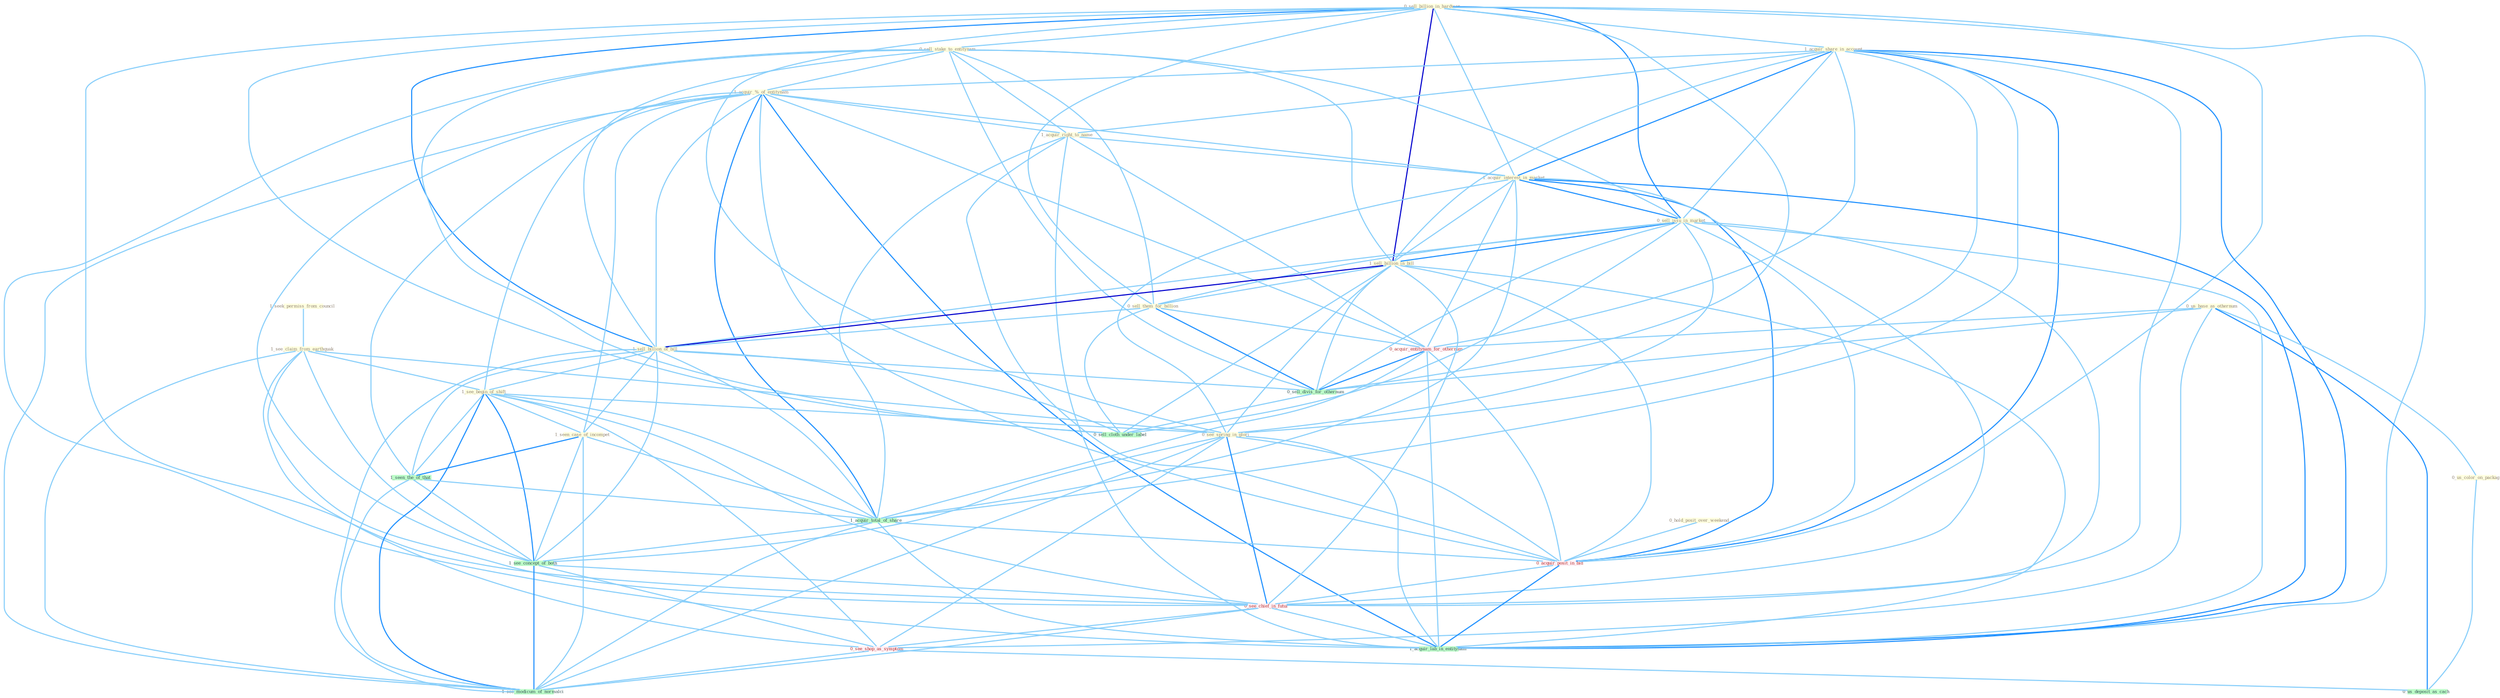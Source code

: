 Graph G{ 
    node
    [shape=polygon,style=filled,width=.5,height=.06,color="#BDFCC9",fixedsize=true,fontsize=4,
    fontcolor="#2f4f4f"];
    {node
    [color="#ffffe0", fontcolor="#8b7d6b"] "0_sell_billion_in_hardwar " "0_sell_stake_to_entitynam " "1_acquir_share_in_account " "1_acquir_%_of_entitynam " "1_seek_permiss_from_council " "1_see_claim_from_earthquak " "1_acquir_right_to_name " "1_acquir_interest_in_market " "0_us_base_as_othernum " "0_sell_issu_in_market " "0_us_color_on_packag " "1_sell_billion_in_bill " "0_sell_them_for_billion " "1_sell_billion_of_bill " "1_see_begin_of_shift " "1_seen_case_of_incompet " "0_see_spring_in_glori " "0_hold_posit_over_weekend "}
{node [color="#fff0f5", fontcolor="#b22222"] "0_acquir_entitynam_for_othernum " "0_acquir_posit_in_bid " "0_see_chief_in_futur " "0_see_shop_as_symptom "}
edge [color="#B0E2FF"];

	"0_sell_billion_in_hardwar " -- "0_sell_stake_to_entitynam " [w="1", color="#87cefa" ];
	"0_sell_billion_in_hardwar " -- "1_acquir_share_in_account " [w="1", color="#87cefa" ];
	"0_sell_billion_in_hardwar " -- "1_acquir_interest_in_market " [w="1", color="#87cefa" ];
	"0_sell_billion_in_hardwar " -- "0_sell_issu_in_market " [w="2", color="#1e90ff" , len=0.8];
	"0_sell_billion_in_hardwar " -- "1_sell_billion_in_bill " [w="3", color="#0000cd" , len=0.6];
	"0_sell_billion_in_hardwar " -- "0_sell_them_for_billion " [w="1", color="#87cefa" ];
	"0_sell_billion_in_hardwar " -- "1_sell_billion_of_bill " [w="2", color="#1e90ff" , len=0.8];
	"0_sell_billion_in_hardwar " -- "0_see_spring_in_glori " [w="1", color="#87cefa" ];
	"0_sell_billion_in_hardwar " -- "0_sell_divis_for_othernum " [w="1", color="#87cefa" ];
	"0_sell_billion_in_hardwar " -- "0_sell_cloth_under_label " [w="1", color="#87cefa" ];
	"0_sell_billion_in_hardwar " -- "0_acquir_posit_in_bid " [w="1", color="#87cefa" ];
	"0_sell_billion_in_hardwar " -- "0_see_chief_in_futur " [w="1", color="#87cefa" ];
	"0_sell_billion_in_hardwar " -- "1_acquir_lab_in_entitynam " [w="1", color="#87cefa" ];
	"0_sell_stake_to_entitynam " -- "1_acquir_%_of_entitynam " [w="1", color="#87cefa" ];
	"0_sell_stake_to_entitynam " -- "1_acquir_right_to_name " [w="1", color="#87cefa" ];
	"0_sell_stake_to_entitynam " -- "0_sell_issu_in_market " [w="1", color="#87cefa" ];
	"0_sell_stake_to_entitynam " -- "1_sell_billion_in_bill " [w="1", color="#87cefa" ];
	"0_sell_stake_to_entitynam " -- "0_sell_them_for_billion " [w="1", color="#87cefa" ];
	"0_sell_stake_to_entitynam " -- "1_sell_billion_of_bill " [w="1", color="#87cefa" ];
	"0_sell_stake_to_entitynam " -- "0_sell_divis_for_othernum " [w="1", color="#87cefa" ];
	"0_sell_stake_to_entitynam " -- "0_sell_cloth_under_label " [w="1", color="#87cefa" ];
	"0_sell_stake_to_entitynam " -- "1_acquir_lab_in_entitynam " [w="1", color="#87cefa" ];
	"1_acquir_share_in_account " -- "1_acquir_%_of_entitynam " [w="1", color="#87cefa" ];
	"1_acquir_share_in_account " -- "1_acquir_right_to_name " [w="1", color="#87cefa" ];
	"1_acquir_share_in_account " -- "1_acquir_interest_in_market " [w="2", color="#1e90ff" , len=0.8];
	"1_acquir_share_in_account " -- "0_sell_issu_in_market " [w="1", color="#87cefa" ];
	"1_acquir_share_in_account " -- "1_sell_billion_in_bill " [w="1", color="#87cefa" ];
	"1_acquir_share_in_account " -- "0_see_spring_in_glori " [w="1", color="#87cefa" ];
	"1_acquir_share_in_account " -- "0_acquir_entitynam_for_othernum " [w="1", color="#87cefa" ];
	"1_acquir_share_in_account " -- "1_acquir_total_of_share " [w="1", color="#87cefa" ];
	"1_acquir_share_in_account " -- "0_acquir_posit_in_bid " [w="2", color="#1e90ff" , len=0.8];
	"1_acquir_share_in_account " -- "0_see_chief_in_futur " [w="1", color="#87cefa" ];
	"1_acquir_share_in_account " -- "1_acquir_lab_in_entitynam " [w="2", color="#1e90ff" , len=0.8];
	"1_acquir_%_of_entitynam " -- "1_acquir_right_to_name " [w="1", color="#87cefa" ];
	"1_acquir_%_of_entitynam " -- "1_acquir_interest_in_market " [w="1", color="#87cefa" ];
	"1_acquir_%_of_entitynam " -- "1_sell_billion_of_bill " [w="1", color="#87cefa" ];
	"1_acquir_%_of_entitynam " -- "1_see_begin_of_shift " [w="1", color="#87cefa" ];
	"1_acquir_%_of_entitynam " -- "1_seen_case_of_incompet " [w="1", color="#87cefa" ];
	"1_acquir_%_of_entitynam " -- "0_acquir_entitynam_for_othernum " [w="1", color="#87cefa" ];
	"1_acquir_%_of_entitynam " -- "1_seen_the_of_that " [w="1", color="#87cefa" ];
	"1_acquir_%_of_entitynam " -- "1_acquir_total_of_share " [w="2", color="#1e90ff" , len=0.8];
	"1_acquir_%_of_entitynam " -- "0_acquir_posit_in_bid " [w="1", color="#87cefa" ];
	"1_acquir_%_of_entitynam " -- "1_see_concept_of_both " [w="1", color="#87cefa" ];
	"1_acquir_%_of_entitynam " -- "1_acquir_lab_in_entitynam " [w="2", color="#1e90ff" , len=0.8];
	"1_acquir_%_of_entitynam " -- "1_see_modicum_of_normalci " [w="1", color="#87cefa" ];
	"1_seek_permiss_from_council " -- "1_see_claim_from_earthquak " [w="1", color="#87cefa" ];
	"1_see_claim_from_earthquak " -- "1_see_begin_of_shift " [w="1", color="#87cefa" ];
	"1_see_claim_from_earthquak " -- "0_see_spring_in_glori " [w="1", color="#87cefa" ];
	"1_see_claim_from_earthquak " -- "1_see_concept_of_both " [w="1", color="#87cefa" ];
	"1_see_claim_from_earthquak " -- "0_see_chief_in_futur " [w="1", color="#87cefa" ];
	"1_see_claim_from_earthquak " -- "0_see_shop_as_symptom " [w="1", color="#87cefa" ];
	"1_see_claim_from_earthquak " -- "1_see_modicum_of_normalci " [w="1", color="#87cefa" ];
	"1_acquir_right_to_name " -- "1_acquir_interest_in_market " [w="1", color="#87cefa" ];
	"1_acquir_right_to_name " -- "0_acquir_entitynam_for_othernum " [w="1", color="#87cefa" ];
	"1_acquir_right_to_name " -- "1_acquir_total_of_share " [w="1", color="#87cefa" ];
	"1_acquir_right_to_name " -- "0_acquir_posit_in_bid " [w="1", color="#87cefa" ];
	"1_acquir_right_to_name " -- "1_acquir_lab_in_entitynam " [w="1", color="#87cefa" ];
	"1_acquir_interest_in_market " -- "0_sell_issu_in_market " [w="2", color="#1e90ff" , len=0.8];
	"1_acquir_interest_in_market " -- "1_sell_billion_in_bill " [w="1", color="#87cefa" ];
	"1_acquir_interest_in_market " -- "0_see_spring_in_glori " [w="1", color="#87cefa" ];
	"1_acquir_interest_in_market " -- "0_acquir_entitynam_for_othernum " [w="1", color="#87cefa" ];
	"1_acquir_interest_in_market " -- "1_acquir_total_of_share " [w="1", color="#87cefa" ];
	"1_acquir_interest_in_market " -- "0_acquir_posit_in_bid " [w="2", color="#1e90ff" , len=0.8];
	"1_acquir_interest_in_market " -- "0_see_chief_in_futur " [w="1", color="#87cefa" ];
	"1_acquir_interest_in_market " -- "1_acquir_lab_in_entitynam " [w="2", color="#1e90ff" , len=0.8];
	"0_us_base_as_othernum " -- "0_us_color_on_packag " [w="1", color="#87cefa" ];
	"0_us_base_as_othernum " -- "0_acquir_entitynam_for_othernum " [w="1", color="#87cefa" ];
	"0_us_base_as_othernum " -- "0_sell_divis_for_othernum " [w="1", color="#87cefa" ];
	"0_us_base_as_othernum " -- "0_see_shop_as_symptom " [w="1", color="#87cefa" ];
	"0_us_base_as_othernum " -- "0_us_deposit_as_cach " [w="2", color="#1e90ff" , len=0.8];
	"0_sell_issu_in_market " -- "1_sell_billion_in_bill " [w="2", color="#1e90ff" , len=0.8];
	"0_sell_issu_in_market " -- "0_sell_them_for_billion " [w="1", color="#87cefa" ];
	"0_sell_issu_in_market " -- "1_sell_billion_of_bill " [w="1", color="#87cefa" ];
	"0_sell_issu_in_market " -- "0_see_spring_in_glori " [w="1", color="#87cefa" ];
	"0_sell_issu_in_market " -- "0_sell_divis_for_othernum " [w="1", color="#87cefa" ];
	"0_sell_issu_in_market " -- "0_sell_cloth_under_label " [w="1", color="#87cefa" ];
	"0_sell_issu_in_market " -- "0_acquir_posit_in_bid " [w="1", color="#87cefa" ];
	"0_sell_issu_in_market " -- "0_see_chief_in_futur " [w="1", color="#87cefa" ];
	"0_sell_issu_in_market " -- "1_acquir_lab_in_entitynam " [w="1", color="#87cefa" ];
	"0_us_color_on_packag " -- "0_us_deposit_as_cach " [w="1", color="#87cefa" ];
	"1_sell_billion_in_bill " -- "0_sell_them_for_billion " [w="1", color="#87cefa" ];
	"1_sell_billion_in_bill " -- "1_sell_billion_of_bill " [w="3", color="#0000cd" , len=0.6];
	"1_sell_billion_in_bill " -- "0_see_spring_in_glori " [w="1", color="#87cefa" ];
	"1_sell_billion_in_bill " -- "0_sell_divis_for_othernum " [w="1", color="#87cefa" ];
	"1_sell_billion_in_bill " -- "0_sell_cloth_under_label " [w="1", color="#87cefa" ];
	"1_sell_billion_in_bill " -- "0_acquir_posit_in_bid " [w="1", color="#87cefa" ];
	"1_sell_billion_in_bill " -- "0_see_chief_in_futur " [w="1", color="#87cefa" ];
	"1_sell_billion_in_bill " -- "1_acquir_lab_in_entitynam " [w="1", color="#87cefa" ];
	"0_sell_them_for_billion " -- "1_sell_billion_of_bill " [w="1", color="#87cefa" ];
	"0_sell_them_for_billion " -- "0_acquir_entitynam_for_othernum " [w="1", color="#87cefa" ];
	"0_sell_them_for_billion " -- "0_sell_divis_for_othernum " [w="2", color="#1e90ff" , len=0.8];
	"0_sell_them_for_billion " -- "0_sell_cloth_under_label " [w="1", color="#87cefa" ];
	"1_sell_billion_of_bill " -- "1_see_begin_of_shift " [w="1", color="#87cefa" ];
	"1_sell_billion_of_bill " -- "1_seen_case_of_incompet " [w="1", color="#87cefa" ];
	"1_sell_billion_of_bill " -- "1_seen_the_of_that " [w="1", color="#87cefa" ];
	"1_sell_billion_of_bill " -- "0_sell_divis_for_othernum " [w="1", color="#87cefa" ];
	"1_sell_billion_of_bill " -- "1_acquir_total_of_share " [w="1", color="#87cefa" ];
	"1_sell_billion_of_bill " -- "0_sell_cloth_under_label " [w="1", color="#87cefa" ];
	"1_sell_billion_of_bill " -- "1_see_concept_of_both " [w="1", color="#87cefa" ];
	"1_sell_billion_of_bill " -- "1_see_modicum_of_normalci " [w="1", color="#87cefa" ];
	"1_see_begin_of_shift " -- "1_seen_case_of_incompet " [w="1", color="#87cefa" ];
	"1_see_begin_of_shift " -- "0_see_spring_in_glori " [w="1", color="#87cefa" ];
	"1_see_begin_of_shift " -- "1_seen_the_of_that " [w="1", color="#87cefa" ];
	"1_see_begin_of_shift " -- "1_acquir_total_of_share " [w="1", color="#87cefa" ];
	"1_see_begin_of_shift " -- "1_see_concept_of_both " [w="2", color="#1e90ff" , len=0.8];
	"1_see_begin_of_shift " -- "0_see_chief_in_futur " [w="1", color="#87cefa" ];
	"1_see_begin_of_shift " -- "0_see_shop_as_symptom " [w="1", color="#87cefa" ];
	"1_see_begin_of_shift " -- "1_see_modicum_of_normalci " [w="2", color="#1e90ff" , len=0.8];
	"1_seen_case_of_incompet " -- "1_seen_the_of_that " [w="2", color="#1e90ff" , len=0.8];
	"1_seen_case_of_incompet " -- "1_acquir_total_of_share " [w="1", color="#87cefa" ];
	"1_seen_case_of_incompet " -- "1_see_concept_of_both " [w="1", color="#87cefa" ];
	"1_seen_case_of_incompet " -- "1_see_modicum_of_normalci " [w="1", color="#87cefa" ];
	"0_see_spring_in_glori " -- "0_acquir_posit_in_bid " [w="1", color="#87cefa" ];
	"0_see_spring_in_glori " -- "1_see_concept_of_both " [w="1", color="#87cefa" ];
	"0_see_spring_in_glori " -- "0_see_chief_in_futur " [w="2", color="#1e90ff" , len=0.8];
	"0_see_spring_in_glori " -- "0_see_shop_as_symptom " [w="1", color="#87cefa" ];
	"0_see_spring_in_glori " -- "1_acquir_lab_in_entitynam " [w="1", color="#87cefa" ];
	"0_see_spring_in_glori " -- "1_see_modicum_of_normalci " [w="1", color="#87cefa" ];
	"0_hold_posit_over_weekend " -- "0_acquir_posit_in_bid " [w="1", color="#87cefa" ];
	"0_acquir_entitynam_for_othernum " -- "0_sell_divis_for_othernum " [w="2", color="#1e90ff" , len=0.8];
	"0_acquir_entitynam_for_othernum " -- "1_acquir_total_of_share " [w="1", color="#87cefa" ];
	"0_acquir_entitynam_for_othernum " -- "0_acquir_posit_in_bid " [w="1", color="#87cefa" ];
	"0_acquir_entitynam_for_othernum " -- "1_acquir_lab_in_entitynam " [w="1", color="#87cefa" ];
	"1_seen_the_of_that " -- "1_acquir_total_of_share " [w="1", color="#87cefa" ];
	"1_seen_the_of_that " -- "1_see_concept_of_both " [w="1", color="#87cefa" ];
	"1_seen_the_of_that " -- "1_see_modicum_of_normalci " [w="1", color="#87cefa" ];
	"0_sell_divis_for_othernum " -- "0_sell_cloth_under_label " [w="1", color="#87cefa" ];
	"1_acquir_total_of_share " -- "0_acquir_posit_in_bid " [w="1", color="#87cefa" ];
	"1_acquir_total_of_share " -- "1_see_concept_of_both " [w="1", color="#87cefa" ];
	"1_acquir_total_of_share " -- "1_acquir_lab_in_entitynam " [w="1", color="#87cefa" ];
	"1_acquir_total_of_share " -- "1_see_modicum_of_normalci " [w="1", color="#87cefa" ];
	"0_acquir_posit_in_bid " -- "0_see_chief_in_futur " [w="1", color="#87cefa" ];
	"0_acquir_posit_in_bid " -- "1_acquir_lab_in_entitynam " [w="2", color="#1e90ff" , len=0.8];
	"1_see_concept_of_both " -- "0_see_chief_in_futur " [w="1", color="#87cefa" ];
	"1_see_concept_of_both " -- "0_see_shop_as_symptom " [w="1", color="#87cefa" ];
	"1_see_concept_of_both " -- "1_see_modicum_of_normalci " [w="2", color="#1e90ff" , len=0.8];
	"0_see_chief_in_futur " -- "0_see_shop_as_symptom " [w="1", color="#87cefa" ];
	"0_see_chief_in_futur " -- "1_acquir_lab_in_entitynam " [w="1", color="#87cefa" ];
	"0_see_chief_in_futur " -- "1_see_modicum_of_normalci " [w="1", color="#87cefa" ];
	"0_see_shop_as_symptom " -- "0_us_deposit_as_cach " [w="1", color="#87cefa" ];
	"0_see_shop_as_symptom " -- "1_see_modicum_of_normalci " [w="1", color="#87cefa" ];
}